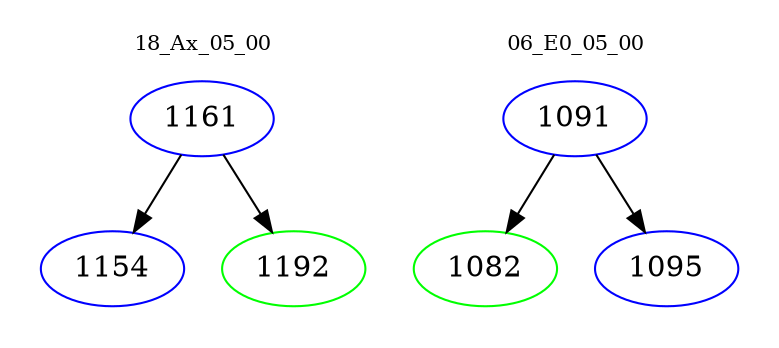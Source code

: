 digraph{
subgraph cluster_0 {
color = white
label = "18_Ax_05_00";
fontsize=10;
T0_1161 [label="1161", color="blue"]
T0_1161 -> T0_1154 [color="black"]
T0_1154 [label="1154", color="blue"]
T0_1161 -> T0_1192 [color="black"]
T0_1192 [label="1192", color="green"]
}
subgraph cluster_1 {
color = white
label = "06_E0_05_00";
fontsize=10;
T1_1091 [label="1091", color="blue"]
T1_1091 -> T1_1082 [color="black"]
T1_1082 [label="1082", color="green"]
T1_1091 -> T1_1095 [color="black"]
T1_1095 [label="1095", color="blue"]
}
}
